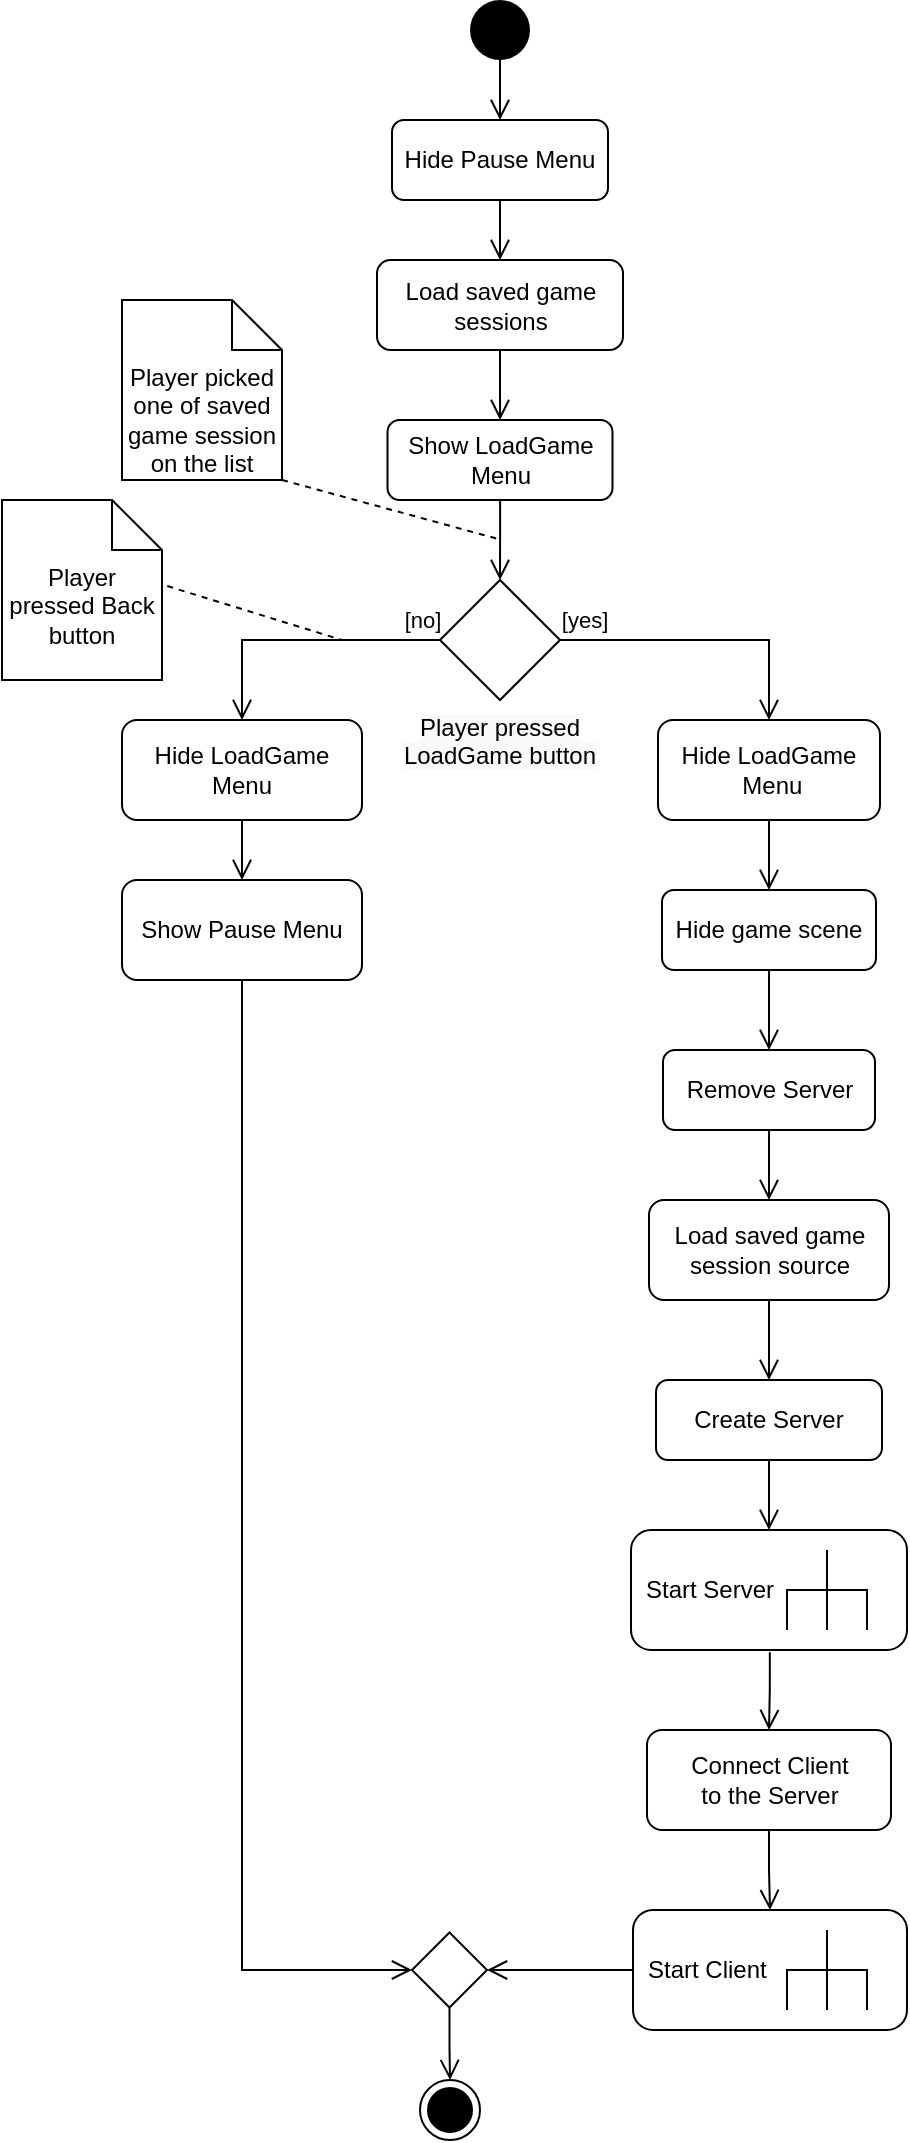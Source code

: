 <mxfile version="18.0.6" type="device"><diagram id="-9HNZeXDYJOqd_FAlpaB" name="Strona-1"><mxGraphModel dx="1102" dy="685" grid="1" gridSize="10" guides="1" tooltips="1" connect="1" arrows="1" fold="1" page="1" pageScale="1" pageWidth="827" pageHeight="1169" math="0" shadow="0"><root><mxCell id="0"/><mxCell id="1" parent="0"/><mxCell id="x7gVKlhXDRItL7wuzmwW-2" value="" style="edgeStyle=orthogonalEdgeStyle;html=1;verticalAlign=bottom;endArrow=open;endSize=8;strokeColor=#000000;rounded=0;entryX=0.5;entryY=0;entryDx=0;entryDy=0;exitX=0.5;exitY=1;exitDx=0;exitDy=0;" parent="1" source="NErxtUEIabBKc6ScrrPM-1" target="x7gVKlhXDRItL7wuzmwW-3" edge="1"><mxGeometry relative="1" as="geometry"><mxPoint x="432" y="135" as="targetPoint"/><mxPoint x="432.5" y="105" as="sourcePoint"/></mxGeometry></mxCell><mxCell id="PuJvCJTQ66fDeZXi74we-39" style="edgeStyle=orthogonalEdgeStyle;rounded=0;orthogonalLoop=1;jettySize=auto;html=1;endArrow=open;endFill=0;endSize=8;" parent="1" source="x7gVKlhXDRItL7wuzmwW-3" target="BdtXdYhK791TA_x0L7Rc-1" edge="1"><mxGeometry relative="1" as="geometry"><mxPoint x="438.07" y="162.57" as="targetPoint"/></mxGeometry></mxCell><mxCell id="x7gVKlhXDRItL7wuzmwW-3" value="Hide Pause Menu" style="rounded=1;whiteSpace=wrap;html=1;strokeColor=#000000;" parent="1" vertex="1"><mxGeometry x="385" y="90" width="108" height="40" as="geometry"/></mxCell><mxCell id="x7gVKlhXDRItL7wuzmwW-36" style="edgeStyle=orthogonalEdgeStyle;rounded=0;orthogonalLoop=1;jettySize=auto;html=1;entryX=0.5;entryY=0;entryDx=0;entryDy=0;endArrow=open;endFill=0;endSize=8;strokeColor=#000000;strokeWidth=1;" parent="1" source="x7gVKlhXDRItL7wuzmwW-8" target="NErxtUEIabBKc6ScrrPM-3" edge="1"><mxGeometry relative="1" as="geometry"><mxPoint x="433" y="370" as="targetPoint"/></mxGeometry></mxCell><mxCell id="x7gVKlhXDRItL7wuzmwW-8" value="Show LoadGame Menu" style="rounded=1;whiteSpace=wrap;html=1;strokeColor=#000000;" parent="1" vertex="1"><mxGeometry x="382.75" y="240" width="112.5" height="40" as="geometry"/></mxCell><mxCell id="x7gVKlhXDRItL7wuzmwW-19" style="edgeStyle=orthogonalEdgeStyle;rounded=0;orthogonalLoop=1;jettySize=auto;html=1;endArrow=open;endFill=0;endSize=8;strokeColor=#000000;strokeWidth=1;" parent="1" source="x7gVKlhXDRItL7wuzmwW-15" target="NErxtUEIabBKc6ScrrPM-16" edge="1"><mxGeometry relative="1" as="geometry"><mxPoint x="573.5" y="785" as="targetPoint"/></mxGeometry></mxCell><mxCell id="x7gVKlhXDRItL7wuzmwW-15" value="Create Server" style="rounded=1;whiteSpace=wrap;html=1;strokeColor=#000000;" parent="1" vertex="1"><mxGeometry x="517" y="720" width="113" height="40" as="geometry"/></mxCell><mxCell id="x7gVKlhXDRItL7wuzmwW-47" style="edgeStyle=orthogonalEdgeStyle;rounded=0;orthogonalLoop=1;jettySize=auto;html=1;fontSize=12;endArrow=open;endFill=0;endSize=8;strokeColor=#000000;strokeWidth=1;exitX=0.503;exitY=1.018;exitDx=0;exitDy=0;exitPerimeter=0;" parent="1" source="NErxtUEIabBKc6ScrrPM-16" target="x7gVKlhXDRItL7wuzmwW-45" edge="1"><mxGeometry relative="1" as="geometry"><mxPoint x="573.5" y="825" as="sourcePoint"/><mxPoint x="573.5" y="895" as="targetPoint"/></mxGeometry></mxCell><mxCell id="x7gVKlhXDRItL7wuzmwW-40" value="[no]" style="edgeStyle=orthogonalEdgeStyle;rounded=0;orthogonalLoop=1;jettySize=auto;html=1;endArrow=open;endFill=0;endSize=8;strokeColor=#000000;strokeWidth=1;fontSize=11;exitX=0;exitY=0.5;exitDx=0;exitDy=0;entryX=0.5;entryY=0;entryDx=0;entryDy=0;" parent="1" source="NErxtUEIabBKc6ScrrPM-3" target="NErxtUEIabBKc6ScrrPM-8" edge="1"><mxGeometry x="-0.871" y="-10" relative="1" as="geometry"><mxPoint as="offset"/><mxPoint x="359" y="374.976" as="sourcePoint"/><Array as="points"><mxPoint x="310" y="350"/></Array><mxPoint x="278.75" y="410" as="targetPoint"/></mxGeometry></mxCell><mxCell id="x7gVKlhXDRItL7wuzmwW-49" style="edgeStyle=orthogonalEdgeStyle;rounded=0;orthogonalLoop=1;jettySize=auto;html=1;fontSize=12;endArrow=open;endFill=0;endSize=8;strokeColor=#000000;strokeWidth=1;" parent="1" source="x7gVKlhXDRItL7wuzmwW-45" target="NErxtUEIabBKc6ScrrPM-15" edge="1"><mxGeometry relative="1" as="geometry"><mxPoint x="574.5" y="1045" as="targetPoint"/></mxGeometry></mxCell><mxCell id="x7gVKlhXDRItL7wuzmwW-45" value="Connect Client &lt;br&gt;to the Server" style="rounded=1;whiteSpace=wrap;html=1;strokeColor=#000000;" parent="1" vertex="1"><mxGeometry x="512.5" y="895" width="122" height="50" as="geometry"/></mxCell><mxCell id="NErxtUEIabBKc6ScrrPM-1" value="" style="ellipse;fillColor=#000000;strokeColor=none;" parent="1" vertex="1"><mxGeometry x="424" y="30" width="30" height="30" as="geometry"/></mxCell><mxCell id="NErxtUEIabBKc6ScrrPM-3" value="" style="rhombus;" parent="1" vertex="1"><mxGeometry x="409" y="320" width="60" height="60" as="geometry"/></mxCell><mxCell id="NErxtUEIabBKc6ScrrPM-5" value="" style="ellipse;html=1;shape=endState;fillColor=#000000;strokeColor=#000000;" parent="1" vertex="1"><mxGeometry x="399" y="1070" width="30" height="30" as="geometry"/></mxCell><mxCell id="BdtXdYhK791TA_x0L7Rc-9" style="edgeStyle=orthogonalEdgeStyle;rounded=0;orthogonalLoop=1;jettySize=auto;html=1;entryX=0.5;entryY=0;entryDx=0;entryDy=0;endArrow=open;endFill=0;endSize=8;" parent="1" source="NErxtUEIabBKc6ScrrPM-7" target="x7gVKlhXDRItL7wuzmwW-15" edge="1"><mxGeometry relative="1" as="geometry"><mxPoint x="411" y="710" as="targetPoint"/></mxGeometry></mxCell><mxCell id="NErxtUEIabBKc6ScrrPM-7" value="Load saved game session source" style="rounded=1;whiteSpace=wrap;html=1;strokeColor=#000000;strokeWidth=1;" parent="1" vertex="1"><mxGeometry x="513.5" y="630" width="120" height="50" as="geometry"/></mxCell><mxCell id="BdtXdYhK791TA_x0L7Rc-5" style="edgeStyle=orthogonalEdgeStyle;rounded=0;orthogonalLoop=1;jettySize=auto;html=1;endSize=8;endArrow=open;endFill=0;" parent="1" source="NErxtUEIabBKc6ScrrPM-8" target="BdtXdYhK791TA_x0L7Rc-4" edge="1"><mxGeometry relative="1" as="geometry"/></mxCell><mxCell id="NErxtUEIabBKc6ScrrPM-8" value="Hide LoadGame Menu" style="rounded=1;whiteSpace=wrap;html=1;strokeColor=#000000;strokeWidth=1;" parent="1" vertex="1"><mxGeometry x="250" y="390" width="120" height="50" as="geometry"/></mxCell><mxCell id="BdtXdYhK791TA_x0L7Rc-15" style="edgeStyle=orthogonalEdgeStyle;rounded=0;orthogonalLoop=1;jettySize=auto;html=1;entryX=1;entryY=0.5;entryDx=0;entryDy=0;endArrow=open;endFill=0;endSize=8;" parent="1" source="NErxtUEIabBKc6ScrrPM-15" target="BdtXdYhK791TA_x0L7Rc-14" edge="1"><mxGeometry relative="1" as="geometry"/></mxCell><mxCell id="NErxtUEIabBKc6ScrrPM-15" value="&lt;span style=&quot;text-align: center;&quot;&gt;Start Client&lt;/span&gt;" style="shape=mxgraph.uml25.behaviorAction;html=1;rounded=1;absoluteArcSize=1;arcSize=10;align=left;spacingLeft=5;" parent="1" vertex="1"><mxGeometry x="505.5" y="985" width="137" height="60" as="geometry"/></mxCell><mxCell id="NErxtUEIabBKc6ScrrPM-16" value="&lt;span style=&quot;text-align: center;&quot;&gt;Start Server&lt;/span&gt;" style="shape=mxgraph.uml25.behaviorAction;html=1;rounded=1;absoluteArcSize=1;arcSize=10;align=left;spacingLeft=5;" parent="1" vertex="1"><mxGeometry x="504.5" y="795" width="138" height="60" as="geometry"/></mxCell><mxCell id="PuJvCJTQ66fDeZXi74we-22" style="edgeStyle=orthogonalEdgeStyle;rounded=0;orthogonalLoop=1;jettySize=auto;html=1;endArrow=open;endFill=0;endSize=8;" parent="1" source="PuJvCJTQ66fDeZXi74we-10" target="NErxtUEIabBKc6ScrrPM-7" edge="1"><mxGeometry relative="1" as="geometry"/></mxCell><mxCell id="PuJvCJTQ66fDeZXi74we-10" value="Remove Server" style="rounded=1;whiteSpace=wrap;html=1;strokeColor=#000000;strokeWidth=1;" parent="1" vertex="1"><mxGeometry x="520.5" y="555" width="106" height="40" as="geometry"/></mxCell><mxCell id="PuJvCJTQ66fDeZXi74we-21" style="edgeStyle=orthogonalEdgeStyle;rounded=0;orthogonalLoop=1;jettySize=auto;html=1;endArrow=open;endFill=0;endSize=8;" parent="1" source="PuJvCJTQ66fDeZXi74we-19" target="BdtXdYhK791TA_x0L7Rc-10" edge="1"><mxGeometry relative="1" as="geometry"/></mxCell><mxCell id="PuJvCJTQ66fDeZXi74we-19" value="Hide&amp;nbsp;LoadGame&lt;br&gt;&amp;nbsp;Menu" style="rounded=1;whiteSpace=wrap;html=1;strokeColor=#000000;strokeWidth=1;" parent="1" vertex="1"><mxGeometry x="518" y="390" width="111" height="50" as="geometry"/></mxCell><mxCell id="PuJvCJTQ66fDeZXi74we-40" style="edgeStyle=orthogonalEdgeStyle;rounded=0;orthogonalLoop=1;jettySize=auto;html=1;endArrow=open;endFill=0;endSize=8;" parent="1" source="BdtXdYhK791TA_x0L7Rc-1" target="x7gVKlhXDRItL7wuzmwW-8" edge="1"><mxGeometry relative="1" as="geometry"><mxPoint x="438.07" y="199.93" as="sourcePoint"/></mxGeometry></mxCell><mxCell id="PuJvCJTQ66fDeZXi74we-43" value="Player picked one of saved game session on the list" style="shape=note2;boundedLbl=1;whiteSpace=wrap;html=1;size=25;verticalAlign=top;align=center;" parent="1" vertex="1"><mxGeometry x="250" y="180" width="80" height="90" as="geometry"/></mxCell><mxCell id="PuJvCJTQ66fDeZXi74we-44" style="rounded=0;orthogonalLoop=1;jettySize=auto;html=1;endArrow=none;endFill=0;endSize=8;dashed=1;" parent="1" edge="1"><mxGeometry relative="1" as="geometry"><mxPoint x="440" y="300" as="targetPoint"/><mxPoint x="330" y="270" as="sourcePoint"/></mxGeometry></mxCell><mxCell id="BdtXdYhK791TA_x0L7Rc-1" value="Load saved game sessions" style="rounded=1;whiteSpace=wrap;html=1;strokeColor=#000000;" parent="1" vertex="1"><mxGeometry x="377.5" y="160" width="123" height="45" as="geometry"/></mxCell><mxCell id="BdtXdYhK791TA_x0L7Rc-7" style="edgeStyle=orthogonalEdgeStyle;rounded=0;orthogonalLoop=1;jettySize=auto;html=1;endArrow=open;endFill=0;endSize=8;entryX=0;entryY=0.5;entryDx=0;entryDy=0;" parent="1" source="BdtXdYhK791TA_x0L7Rc-4" target="BdtXdYhK791TA_x0L7Rc-14" edge="1"><mxGeometry relative="1" as="geometry"><mxPoint x="317.5" y="555" as="targetPoint"/><Array as="points"><mxPoint x="310" y="1015"/></Array></mxGeometry></mxCell><mxCell id="BdtXdYhK791TA_x0L7Rc-4" value="Show Pause Menu" style="rounded=1;whiteSpace=wrap;html=1;strokeColor=#000000;strokeWidth=1;" parent="1" vertex="1"><mxGeometry x="250" y="470" width="120" height="50" as="geometry"/></mxCell><mxCell id="BdtXdYhK791TA_x0L7Rc-11" style="edgeStyle=orthogonalEdgeStyle;rounded=0;orthogonalLoop=1;jettySize=auto;html=1;endArrow=open;endFill=0;endSize=8;" parent="1" source="BdtXdYhK791TA_x0L7Rc-10" target="PuJvCJTQ66fDeZXi74we-10" edge="1"><mxGeometry relative="1" as="geometry"/></mxCell><mxCell id="BdtXdYhK791TA_x0L7Rc-10" value="Hide game scene" style="rounded=1;whiteSpace=wrap;html=1;strokeColor=#000000;strokeWidth=1;" parent="1" vertex="1"><mxGeometry x="520" y="475" width="107" height="40" as="geometry"/></mxCell><mxCell id="PuJvCJTQ66fDeZXi74we-12" value="&lt;span style=&quot;color: rgb(0, 0, 0); font-family: Helvetica; font-size: 12px; font-style: normal; font-variant-ligatures: normal; font-variant-caps: normal; font-weight: 400; letter-spacing: normal; orphans: 2; text-indent: 0px; text-transform: none; widows: 2; word-spacing: 0px; -webkit-text-stroke-width: 0px; background-color: rgb(248, 249, 250); text-decoration-thickness: initial; text-decoration-style: initial; text-decoration-color: initial; float: none; display: inline !important;&quot;&gt;Player pressed&lt;/span&gt;&lt;br style=&quot;color: rgb(0, 0, 0); font-family: Helvetica; font-size: 12px; font-style: normal; font-variant-ligatures: normal; font-variant-caps: normal; font-weight: 400; letter-spacing: normal; orphans: 2; text-indent: 0px; text-transform: none; widows: 2; word-spacing: 0px; -webkit-text-stroke-width: 0px; background-color: rgb(248, 249, 250); text-decoration-thickness: initial; text-decoration-style: initial; text-decoration-color: initial;&quot;&gt;&lt;span style=&quot;color: rgb(0, 0, 0); font-family: Helvetica; font-size: 12px; font-style: normal; font-variant-ligatures: normal; font-variant-caps: normal; font-weight: 400; letter-spacing: normal; orphans: 2; text-indent: 0px; text-transform: none; widows: 2; word-spacing: 0px; -webkit-text-stroke-width: 0px; background-color: rgb(248, 249, 250); text-decoration-thickness: initial; text-decoration-style: initial; text-decoration-color: initial; float: none; display: inline !important;&quot;&gt;LoadGame button&lt;/span&gt;" style="text;whiteSpace=wrap;html=1;align=center;" parent="1" vertex="1"><mxGeometry x="384" y="380" width="110" height="40" as="geometry"/></mxCell><mxCell id="BdtXdYhK791TA_x0L7Rc-12" value="" style="edgeStyle=orthogonalEdgeStyle;rounded=0;orthogonalLoop=1;jettySize=auto;html=1;endArrow=open;endFill=0;endSize=8;strokeColor=#000000;strokeWidth=1;exitX=1;exitY=0.5;exitDx=0;exitDy=0;entryX=0.5;entryY=0;entryDx=0;entryDy=0;" parent="1" source="NErxtUEIabBKc6ScrrPM-3" target="PuJvCJTQ66fDeZXi74we-19" edge="1"><mxGeometry relative="1" as="geometry"><mxPoint x="480" y="390" as="sourcePoint"/><mxPoint x="520" y="420" as="targetPoint"/></mxGeometry></mxCell><mxCell id="BdtXdYhK791TA_x0L7Rc-13" value="[yes]" style="edgeLabel;html=1;align=center;verticalAlign=middle;resizable=0;points=[];fontSize=11;" parent="BdtXdYhK791TA_x0L7Rc-12" vertex="1" connectable="0"><mxGeometry x="-0.399" y="3" relative="1" as="geometry"><mxPoint x="-32" y="-7" as="offset"/></mxGeometry></mxCell><mxCell id="BdtXdYhK791TA_x0L7Rc-16" style="edgeStyle=orthogonalEdgeStyle;rounded=0;orthogonalLoop=1;jettySize=auto;html=1;entryX=0.5;entryY=0;entryDx=0;entryDy=0;endArrow=open;endFill=0;endSize=8;" parent="1" source="BdtXdYhK791TA_x0L7Rc-14" target="NErxtUEIabBKc6ScrrPM-5" edge="1"><mxGeometry relative="1" as="geometry"/></mxCell><mxCell id="BdtXdYhK791TA_x0L7Rc-14" value="" style="rhombus;" parent="1" vertex="1"><mxGeometry x="395" y="996.25" width="37.5" height="37.5" as="geometry"/></mxCell><mxCell id="BdtXdYhK791TA_x0L7Rc-17" value="Player pressed Back button" style="shape=note2;boundedLbl=1;whiteSpace=wrap;html=1;size=25;verticalAlign=top;align=center;" parent="1" vertex="1"><mxGeometry x="190" y="280" width="80" height="90" as="geometry"/></mxCell><mxCell id="BdtXdYhK791TA_x0L7Rc-18" style="rounded=0;orthogonalLoop=1;jettySize=auto;html=1;endArrow=none;endFill=0;endSize=8;dashed=1;exitX=1.033;exitY=0.478;exitDx=0;exitDy=0;exitPerimeter=0;" parent="1" source="BdtXdYhK791TA_x0L7Rc-17" edge="1"><mxGeometry relative="1" as="geometry"><mxPoint x="360" y="350" as="targetPoint"/><mxPoint x="335.92" y="278.74" as="sourcePoint"/></mxGeometry></mxCell></root></mxGraphModel></diagram></mxfile>